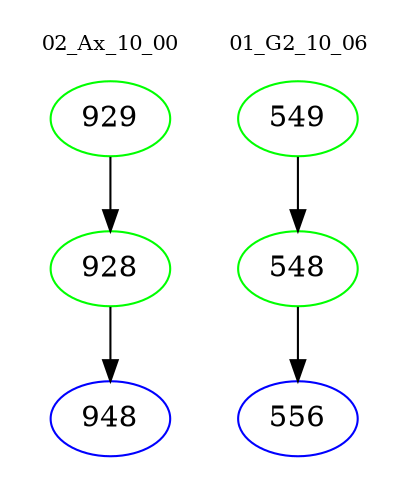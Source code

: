 digraph{
subgraph cluster_0 {
color = white
label = "02_Ax_10_00";
fontsize=10;
T0_929 [label="929", color="green"]
T0_929 -> T0_928 [color="black"]
T0_928 [label="928", color="green"]
T0_928 -> T0_948 [color="black"]
T0_948 [label="948", color="blue"]
}
subgraph cluster_1 {
color = white
label = "01_G2_10_06";
fontsize=10;
T1_549 [label="549", color="green"]
T1_549 -> T1_548 [color="black"]
T1_548 [label="548", color="green"]
T1_548 -> T1_556 [color="black"]
T1_556 [label="556", color="blue"]
}
}

